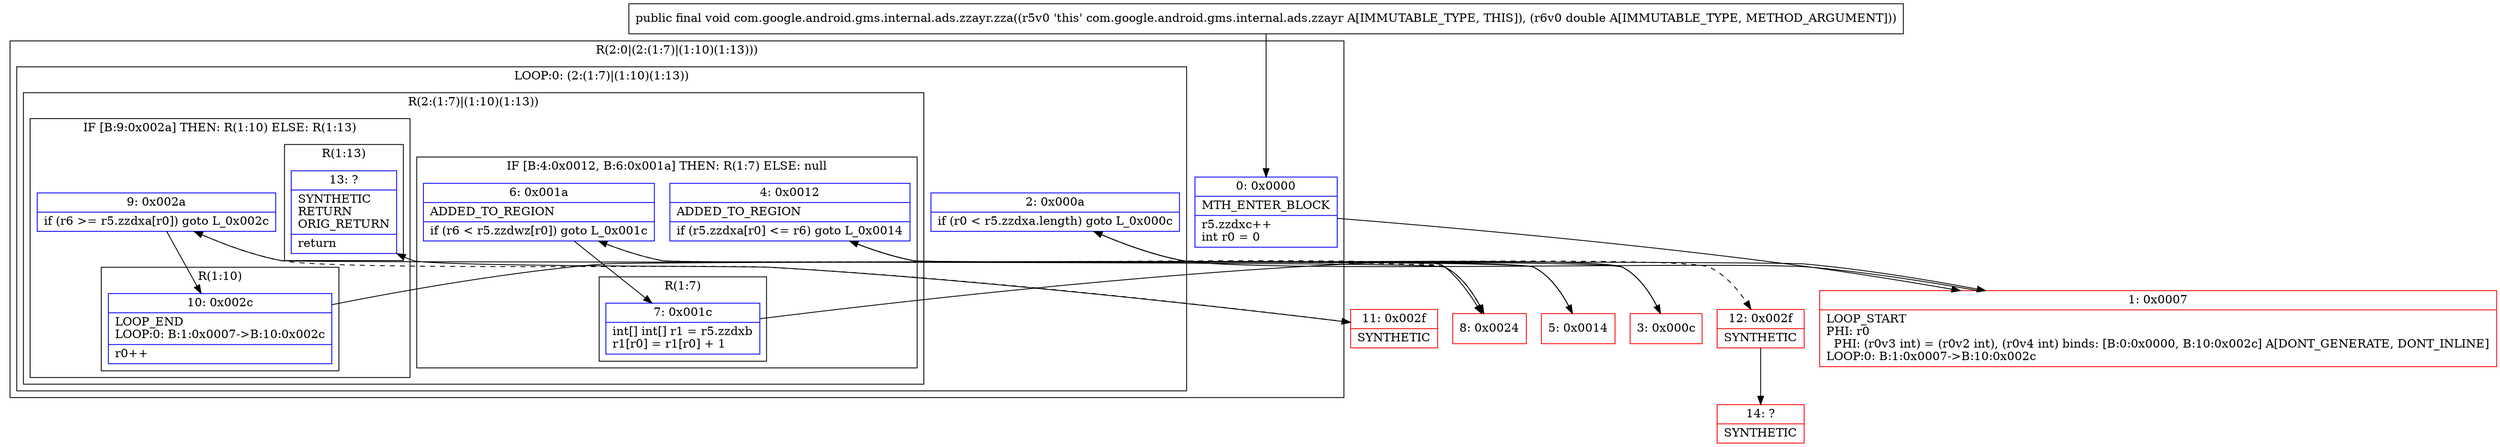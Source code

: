 digraph "CFG forcom.google.android.gms.internal.ads.zzayr.zza(D)V" {
subgraph cluster_Region_301498871 {
label = "R(2:0|(2:(1:7)|(1:10)(1:13)))";
node [shape=record,color=blue];
Node_0 [shape=record,label="{0\:\ 0x0000|MTH_ENTER_BLOCK\l|r5.zzdxc++\lint r0 = 0\l}"];
subgraph cluster_LoopRegion_333613047 {
label = "LOOP:0: (2:(1:7)|(1:10)(1:13))";
node [shape=record,color=blue];
Node_2 [shape=record,label="{2\:\ 0x000a|if (r0 \< r5.zzdxa.length) goto L_0x000c\l}"];
subgraph cluster_Region_632781115 {
label = "R(2:(1:7)|(1:10)(1:13))";
node [shape=record,color=blue];
subgraph cluster_IfRegion_663924308 {
label = "IF [B:4:0x0012, B:6:0x001a] THEN: R(1:7) ELSE: null";
node [shape=record,color=blue];
Node_4 [shape=record,label="{4\:\ 0x0012|ADDED_TO_REGION\l|if (r5.zzdxa[r0] \<= r6) goto L_0x0014\l}"];
Node_6 [shape=record,label="{6\:\ 0x001a|ADDED_TO_REGION\l|if (r6 \< r5.zzdwz[r0]) goto L_0x001c\l}"];
subgraph cluster_Region_1915778152 {
label = "R(1:7)";
node [shape=record,color=blue];
Node_7 [shape=record,label="{7\:\ 0x001c|int[] int[] r1 = r5.zzdxb\lr1[r0] = r1[r0] + 1\l}"];
}
}
subgraph cluster_IfRegion_1492532063 {
label = "IF [B:9:0x002a] THEN: R(1:10) ELSE: R(1:13)";
node [shape=record,color=blue];
Node_9 [shape=record,label="{9\:\ 0x002a|if (r6 \>= r5.zzdxa[r0]) goto L_0x002c\l}"];
subgraph cluster_Region_1006820812 {
label = "R(1:10)";
node [shape=record,color=blue];
Node_10 [shape=record,label="{10\:\ 0x002c|LOOP_END\lLOOP:0: B:1:0x0007\-\>B:10:0x002c\l|r0++\l}"];
}
subgraph cluster_Region_1929988978 {
label = "R(1:13)";
node [shape=record,color=blue];
Node_13 [shape=record,label="{13\:\ ?|SYNTHETIC\lRETURN\lORIG_RETURN\l|return\l}"];
}
}
}
}
}
Node_1 [shape=record,color=red,label="{1\:\ 0x0007|LOOP_START\lPHI: r0 \l  PHI: (r0v3 int) = (r0v2 int), (r0v4 int) binds: [B:0:0x0000, B:10:0x002c] A[DONT_GENERATE, DONT_INLINE]\lLOOP:0: B:1:0x0007\-\>B:10:0x002c\l}"];
Node_3 [shape=record,color=red,label="{3\:\ 0x000c}"];
Node_5 [shape=record,color=red,label="{5\:\ 0x0014}"];
Node_8 [shape=record,color=red,label="{8\:\ 0x0024}"];
Node_11 [shape=record,color=red,label="{11\:\ 0x002f|SYNTHETIC\l}"];
Node_12 [shape=record,color=red,label="{12\:\ 0x002f|SYNTHETIC\l}"];
Node_14 [shape=record,color=red,label="{14\:\ ?|SYNTHETIC\l}"];
MethodNode[shape=record,label="{public final void com.google.android.gms.internal.ads.zzayr.zza((r5v0 'this' com.google.android.gms.internal.ads.zzayr A[IMMUTABLE_TYPE, THIS]), (r6v0 double A[IMMUTABLE_TYPE, METHOD_ARGUMENT])) }"];
MethodNode -> Node_0;
Node_0 -> Node_1;
Node_2 -> Node_3;
Node_2 -> Node_12[style=dashed];
Node_4 -> Node_5;
Node_4 -> Node_8[style=dashed];
Node_6 -> Node_7;
Node_6 -> Node_8[style=dashed];
Node_7 -> Node_8;
Node_9 -> Node_10;
Node_9 -> Node_11[style=dashed];
Node_10 -> Node_1;
Node_1 -> Node_2;
Node_3 -> Node_4;
Node_5 -> Node_6;
Node_8 -> Node_9;
Node_11 -> Node_13;
Node_12 -> Node_14;
}

